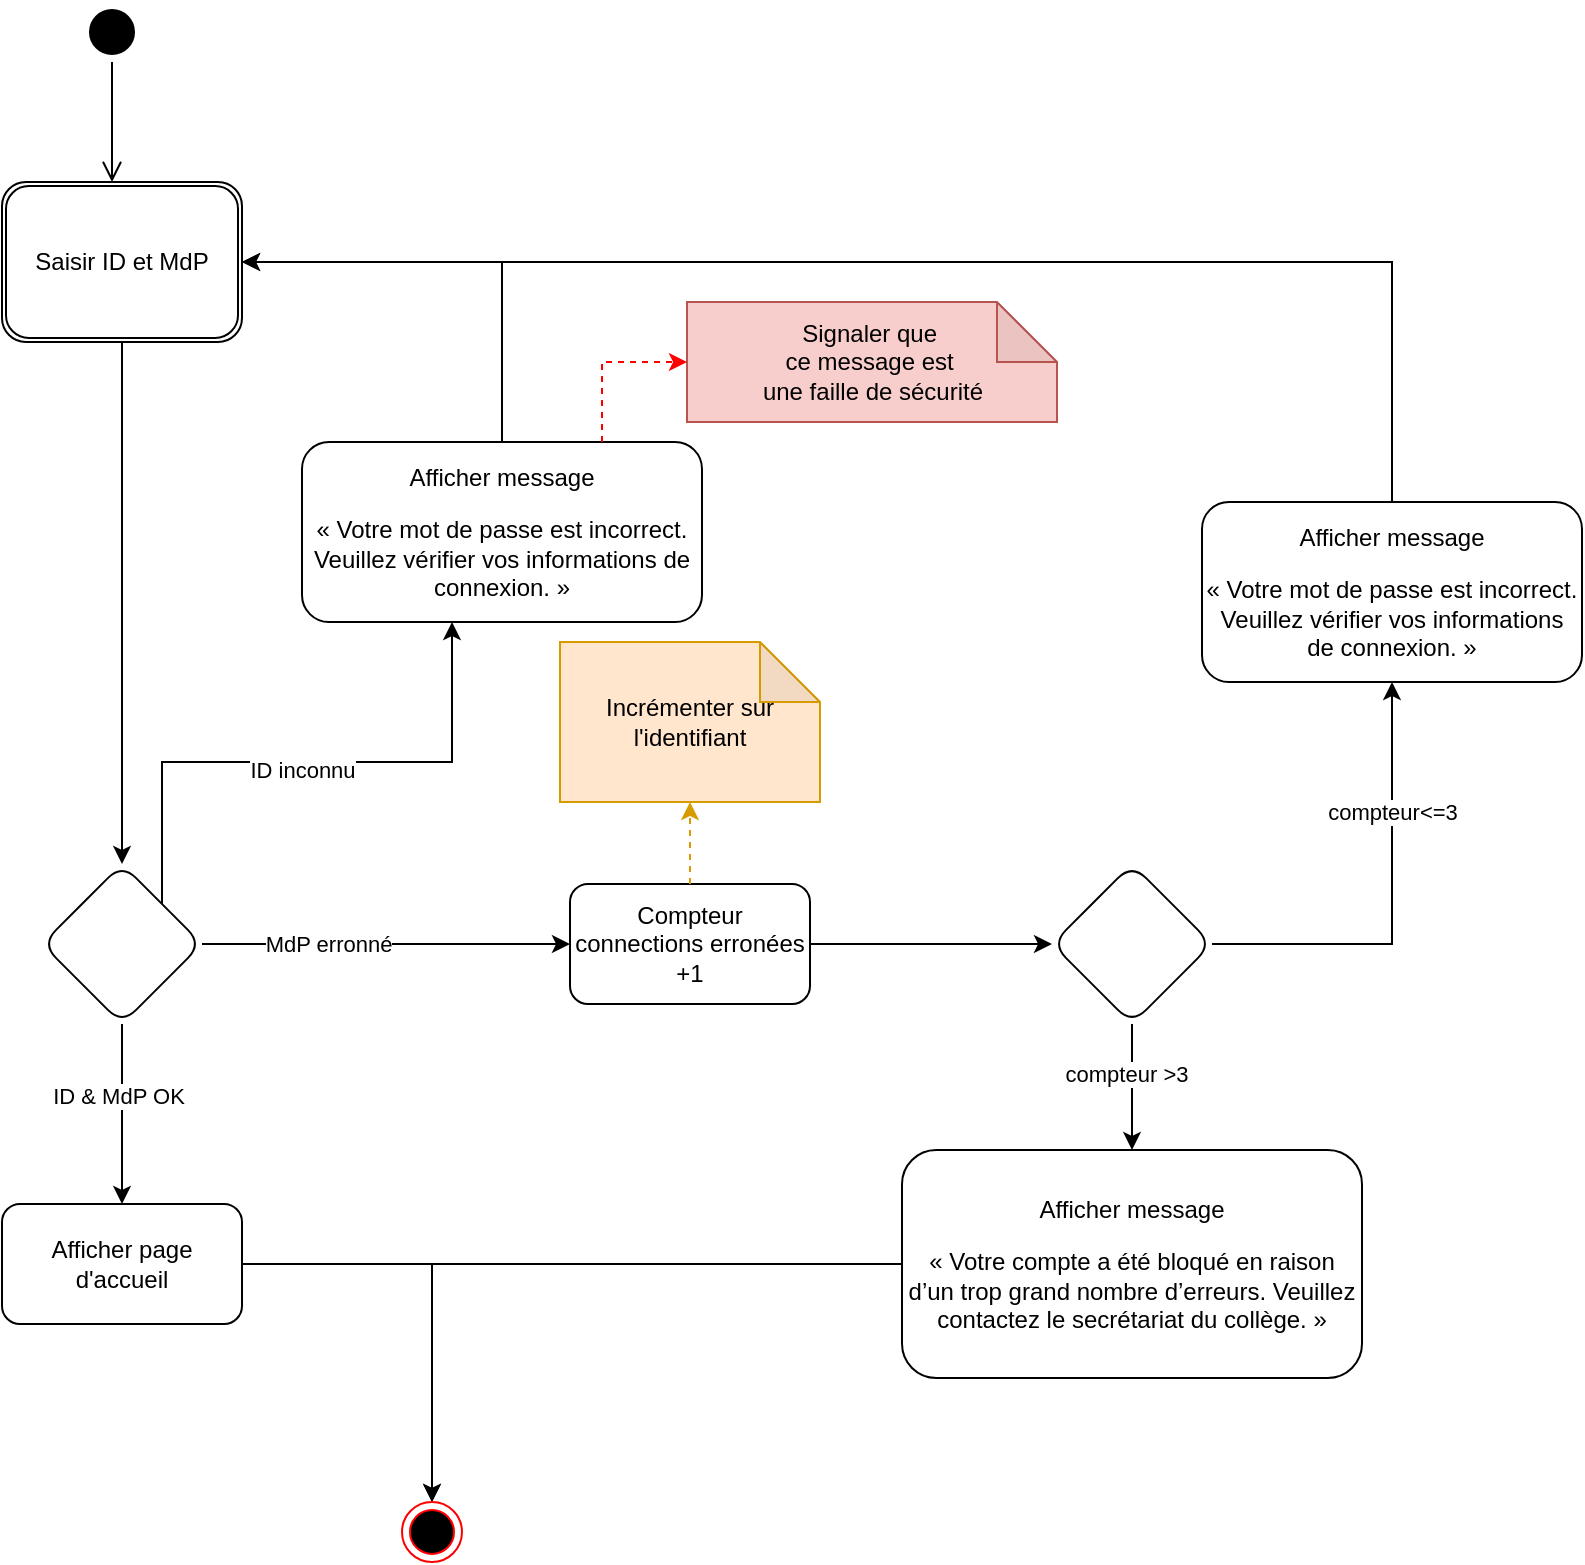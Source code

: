 <mxfile version="24.4.8" type="github">
  <diagram name="Page-1" id="mLB9qFqiXMpKBvjP-2ia">
    <mxGraphModel dx="1687" dy="845" grid="1" gridSize="10" guides="1" tooltips="1" connect="1" arrows="1" fold="1" page="1" pageScale="1" pageWidth="827" pageHeight="1169" math="0" shadow="0">
      <root>
        <mxCell id="0" />
        <mxCell id="1" parent="0" />
        <mxCell id="P9efAt4MCEF4j8KZyVcw-1" value="" style="ellipse;html=1;shape=startState;fillColor=#000000;strokeColor=#000000;" vertex="1" parent="1">
          <mxGeometry x="50" y="30" width="30" height="30" as="geometry" />
        </mxCell>
        <mxCell id="P9efAt4MCEF4j8KZyVcw-2" value="" style="edgeStyle=orthogonalEdgeStyle;html=1;verticalAlign=bottom;endArrow=open;endSize=8;strokeColor=#000000;rounded=0;" edge="1" source="P9efAt4MCEF4j8KZyVcw-1" parent="1">
          <mxGeometry relative="1" as="geometry">
            <mxPoint x="65" y="120" as="targetPoint" />
          </mxGeometry>
        </mxCell>
        <mxCell id="P9efAt4MCEF4j8KZyVcw-7" value="" style="edgeStyle=orthogonalEdgeStyle;rounded=0;orthogonalLoop=1;jettySize=auto;html=1;" edge="1" parent="1" source="P9efAt4MCEF4j8KZyVcw-3" target="P9efAt4MCEF4j8KZyVcw-6">
          <mxGeometry relative="1" as="geometry" />
        </mxCell>
        <mxCell id="P9efAt4MCEF4j8KZyVcw-3" value="Saisir ID et MdP" style="shape=ext;double=1;rounded=1;whiteSpace=wrap;html=1;" vertex="1" parent="1">
          <mxGeometry x="10" y="120" width="120" height="80" as="geometry" />
        </mxCell>
        <mxCell id="P9efAt4MCEF4j8KZyVcw-11" value="" style="edgeStyle=orthogonalEdgeStyle;rounded=0;orthogonalLoop=1;jettySize=auto;html=1;" edge="1" parent="1" source="P9efAt4MCEF4j8KZyVcw-6" target="P9efAt4MCEF4j8KZyVcw-10">
          <mxGeometry relative="1" as="geometry" />
        </mxCell>
        <mxCell id="P9efAt4MCEF4j8KZyVcw-32" value="ID &amp;amp; MdP OK" style="edgeLabel;html=1;align=center;verticalAlign=middle;resizable=0;points=[];" vertex="1" connectable="0" parent="P9efAt4MCEF4j8KZyVcw-11">
          <mxGeometry x="-0.2" y="-2" relative="1" as="geometry">
            <mxPoint as="offset" />
          </mxGeometry>
        </mxCell>
        <mxCell id="P9efAt4MCEF4j8KZyVcw-13" value="" style="edgeStyle=orthogonalEdgeStyle;rounded=0;orthogonalLoop=1;jettySize=auto;html=1;entryX=0;entryY=0.5;entryDx=0;entryDy=0;" edge="1" parent="1" source="P9efAt4MCEF4j8KZyVcw-6" target="P9efAt4MCEF4j8KZyVcw-19">
          <mxGeometry relative="1" as="geometry">
            <mxPoint x="350" y="501" as="targetPoint" />
          </mxGeometry>
        </mxCell>
        <mxCell id="P9efAt4MCEF4j8KZyVcw-15" value="MdP erronné" style="edgeLabel;html=1;align=center;verticalAlign=middle;resizable=0;points=[];" vertex="1" connectable="0" parent="P9efAt4MCEF4j8KZyVcw-13">
          <mxGeometry x="-0.667" y="-4" relative="1" as="geometry">
            <mxPoint x="32" y="-4" as="offset" />
          </mxGeometry>
        </mxCell>
        <mxCell id="P9efAt4MCEF4j8KZyVcw-28" style="edgeStyle=orthogonalEdgeStyle;rounded=0;orthogonalLoop=1;jettySize=auto;html=1;exitX=1;exitY=0;exitDx=0;exitDy=0;" edge="1" parent="1" source="P9efAt4MCEF4j8KZyVcw-6" target="P9efAt4MCEF4j8KZyVcw-29">
          <mxGeometry relative="1" as="geometry">
            <mxPoint x="130" y="350" as="targetPoint" />
            <Array as="points">
              <mxPoint x="90" y="410" />
              <mxPoint x="235" y="410" />
            </Array>
          </mxGeometry>
        </mxCell>
        <mxCell id="P9efAt4MCEF4j8KZyVcw-30" value="ID inconnu" style="edgeLabel;html=1;align=center;verticalAlign=middle;resizable=0;points=[];" vertex="1" connectable="0" parent="P9efAt4MCEF4j8KZyVcw-28">
          <mxGeometry x="-0.014" y="-4" relative="1" as="geometry">
            <mxPoint as="offset" />
          </mxGeometry>
        </mxCell>
        <mxCell id="P9efAt4MCEF4j8KZyVcw-6" value="" style="rhombus;whiteSpace=wrap;html=1;rounded=1;" vertex="1" parent="1">
          <mxGeometry x="30" y="461" width="80" height="80" as="geometry" />
        </mxCell>
        <mxCell id="P9efAt4MCEF4j8KZyVcw-35" style="edgeStyle=orthogonalEdgeStyle;rounded=0;orthogonalLoop=1;jettySize=auto;html=1;" edge="1" parent="1" source="P9efAt4MCEF4j8KZyVcw-10" target="P9efAt4MCEF4j8KZyVcw-34">
          <mxGeometry relative="1" as="geometry" />
        </mxCell>
        <mxCell id="P9efAt4MCEF4j8KZyVcw-10" value="Afficher page d&#39;accueil" style="whiteSpace=wrap;html=1;rounded=1;" vertex="1" parent="1">
          <mxGeometry x="10" y="631" width="120" height="60" as="geometry" />
        </mxCell>
        <mxCell id="P9efAt4MCEF4j8KZyVcw-14" style="edgeStyle=orthogonalEdgeStyle;rounded=0;orthogonalLoop=1;jettySize=auto;html=1;entryX=1;entryY=0.5;entryDx=0;entryDy=0;exitX=0.5;exitY=0;exitDx=0;exitDy=0;" edge="1" parent="1" source="P9efAt4MCEF4j8KZyVcw-12" target="P9efAt4MCEF4j8KZyVcw-3">
          <mxGeometry relative="1" as="geometry">
            <Array as="points">
              <mxPoint x="705" y="160" />
            </Array>
          </mxGeometry>
        </mxCell>
        <mxCell id="P9efAt4MCEF4j8KZyVcw-12" value="&lt;p&gt;Afficher message&lt;/p&gt;&lt;p&gt;&lt;/p&gt;&lt;p&gt; « Votre mot de passe est incorrect. Veuillez vérifier vos informations de connexion. » &lt;/p&gt;" style="whiteSpace=wrap;html=1;rounded=1;" vertex="1" parent="1">
          <mxGeometry x="610" y="280" width="190" height="90" as="geometry" />
        </mxCell>
        <mxCell id="P9efAt4MCEF4j8KZyVcw-18" style="edgeStyle=orthogonalEdgeStyle;rounded=0;orthogonalLoop=1;jettySize=auto;html=1;entryX=0.5;entryY=1;entryDx=0;entryDy=0;exitX=1;exitY=0.5;exitDx=0;exitDy=0;" edge="1" parent="1" source="P9efAt4MCEF4j8KZyVcw-20" target="P9efAt4MCEF4j8KZyVcw-12">
          <mxGeometry relative="1" as="geometry">
            <mxPoint x="500" y="320" as="sourcePoint" />
          </mxGeometry>
        </mxCell>
        <mxCell id="P9efAt4MCEF4j8KZyVcw-24" value="compteur&amp;lt;=3" style="edgeLabel;html=1;align=center;verticalAlign=middle;resizable=0;points=[];" vertex="1" connectable="0" parent="P9efAt4MCEF4j8KZyVcw-18">
          <mxGeometry x="0.014" y="-1" relative="1" as="geometry">
            <mxPoint x="-1" y="-44" as="offset" />
          </mxGeometry>
        </mxCell>
        <mxCell id="P9efAt4MCEF4j8KZyVcw-21" value="" style="edgeStyle=orthogonalEdgeStyle;rounded=0;orthogonalLoop=1;jettySize=auto;html=1;exitX=1;exitY=0.5;exitDx=0;exitDy=0;" edge="1" parent="1" source="P9efAt4MCEF4j8KZyVcw-19" target="P9efAt4MCEF4j8KZyVcw-20">
          <mxGeometry relative="1" as="geometry">
            <mxPoint x="470" y="501" as="sourcePoint" />
          </mxGeometry>
        </mxCell>
        <mxCell id="P9efAt4MCEF4j8KZyVcw-19" value="Compteur connections erronées +1" style="whiteSpace=wrap;html=1;rounded=1;" vertex="1" parent="1">
          <mxGeometry x="294" y="471" width="120" height="60" as="geometry" />
        </mxCell>
        <mxCell id="P9efAt4MCEF4j8KZyVcw-26" value="" style="edgeStyle=orthogonalEdgeStyle;rounded=0;orthogonalLoop=1;jettySize=auto;html=1;" edge="1" parent="1" source="P9efAt4MCEF4j8KZyVcw-20" target="P9efAt4MCEF4j8KZyVcw-25">
          <mxGeometry relative="1" as="geometry" />
        </mxCell>
        <mxCell id="P9efAt4MCEF4j8KZyVcw-27" value="compteur &amp;gt;3" style="edgeLabel;html=1;align=center;verticalAlign=middle;resizable=0;points=[];" vertex="1" connectable="0" parent="P9efAt4MCEF4j8KZyVcw-26">
          <mxGeometry x="-0.2" y="-3" relative="1" as="geometry">
            <mxPoint as="offset" />
          </mxGeometry>
        </mxCell>
        <mxCell id="P9efAt4MCEF4j8KZyVcw-20" value="" style="rhombus;whiteSpace=wrap;html=1;rounded=1;" vertex="1" parent="1">
          <mxGeometry x="535" y="461" width="80" height="80" as="geometry" />
        </mxCell>
        <mxCell id="P9efAt4MCEF4j8KZyVcw-36" style="edgeStyle=orthogonalEdgeStyle;rounded=0;orthogonalLoop=1;jettySize=auto;html=1;" edge="1" parent="1" source="P9efAt4MCEF4j8KZyVcw-25" target="P9efAt4MCEF4j8KZyVcw-34">
          <mxGeometry relative="1" as="geometry" />
        </mxCell>
        <mxCell id="P9efAt4MCEF4j8KZyVcw-25" value="&lt;p&gt;Afficher message&lt;/p&gt;&lt;p&gt;&lt;/p&gt;&lt;p&gt; « Votre compte a été bloqué en raison d’un trop grand nombre d’erreurs. Veuillez contactez le secrétariat du collège. »&lt;/p&gt;" style="whiteSpace=wrap;html=1;rounded=1;" vertex="1" parent="1">
          <mxGeometry x="460" y="604" width="230" height="114" as="geometry" />
        </mxCell>
        <mxCell id="P9efAt4MCEF4j8KZyVcw-31" style="edgeStyle=orthogonalEdgeStyle;rounded=0;orthogonalLoop=1;jettySize=auto;html=1;entryX=1;entryY=0.5;entryDx=0;entryDy=0;exitX=0.5;exitY=0;exitDx=0;exitDy=0;" edge="1" parent="1" source="P9efAt4MCEF4j8KZyVcw-29" target="P9efAt4MCEF4j8KZyVcw-3">
          <mxGeometry relative="1" as="geometry" />
        </mxCell>
        <mxCell id="P9efAt4MCEF4j8KZyVcw-29" value="&lt;p&gt;Afficher message&lt;/p&gt;&lt;p&gt;« Votre mot de passe est incorrect. Veuillez vérifier vos informations de connexion. » &lt;/p&gt;" style="whiteSpace=wrap;html=1;rounded=1;" vertex="1" parent="1">
          <mxGeometry x="160" y="250" width="200" height="90" as="geometry" />
        </mxCell>
        <mxCell id="P9efAt4MCEF4j8KZyVcw-34" value="" style="ellipse;html=1;shape=endState;fillColor=#000000;strokeColor=#ff0000;" vertex="1" parent="1">
          <mxGeometry x="210" y="780" width="30" height="30" as="geometry" />
        </mxCell>
        <mxCell id="P9efAt4MCEF4j8KZyVcw-37" value="Incrémenter sur l&#39;identifiant" style="shape=note;whiteSpace=wrap;html=1;backgroundOutline=1;darkOpacity=0.05;fillColor=#ffe6cc;strokeColor=#d79b00;" vertex="1" parent="1">
          <mxGeometry x="289" y="350" width="130" height="80" as="geometry" />
        </mxCell>
        <mxCell id="P9efAt4MCEF4j8KZyVcw-40" value="&lt;div&gt;Signaler que&amp;nbsp;&lt;/div&gt;&lt;div&gt;ce message est&amp;nbsp;&lt;/div&gt;&lt;div&gt;une faille de sécurité&lt;/div&gt;" style="shape=note;whiteSpace=wrap;html=1;backgroundOutline=1;darkOpacity=0.05;fillColor=#f8cecc;strokeColor=#b85450;" vertex="1" parent="1">
          <mxGeometry x="352.5" y="180" width="185" height="60" as="geometry" />
        </mxCell>
        <mxCell id="P9efAt4MCEF4j8KZyVcw-41" style="edgeStyle=orthogonalEdgeStyle;rounded=0;orthogonalLoop=1;jettySize=auto;html=1;exitX=0.75;exitY=0;exitDx=0;exitDy=0;entryX=0;entryY=0.5;entryDx=0;entryDy=0;entryPerimeter=0;dashed=1;fillColor=#f8cecc;strokeColor=#ff0000;" edge="1" parent="1" source="P9efAt4MCEF4j8KZyVcw-29" target="P9efAt4MCEF4j8KZyVcw-40">
          <mxGeometry relative="1" as="geometry">
            <Array as="points">
              <mxPoint x="310" y="210" />
            </Array>
          </mxGeometry>
        </mxCell>
        <mxCell id="P9efAt4MCEF4j8KZyVcw-44" style="edgeStyle=orthogonalEdgeStyle;rounded=0;orthogonalLoop=1;jettySize=auto;html=1;entryX=0.5;entryY=1;entryDx=0;entryDy=0;entryPerimeter=0;fillColor=#ffe6cc;strokeColor=#d79b00;dashed=1;" edge="1" parent="1" source="P9efAt4MCEF4j8KZyVcw-19" target="P9efAt4MCEF4j8KZyVcw-37">
          <mxGeometry relative="1" as="geometry" />
        </mxCell>
      </root>
    </mxGraphModel>
  </diagram>
</mxfile>
